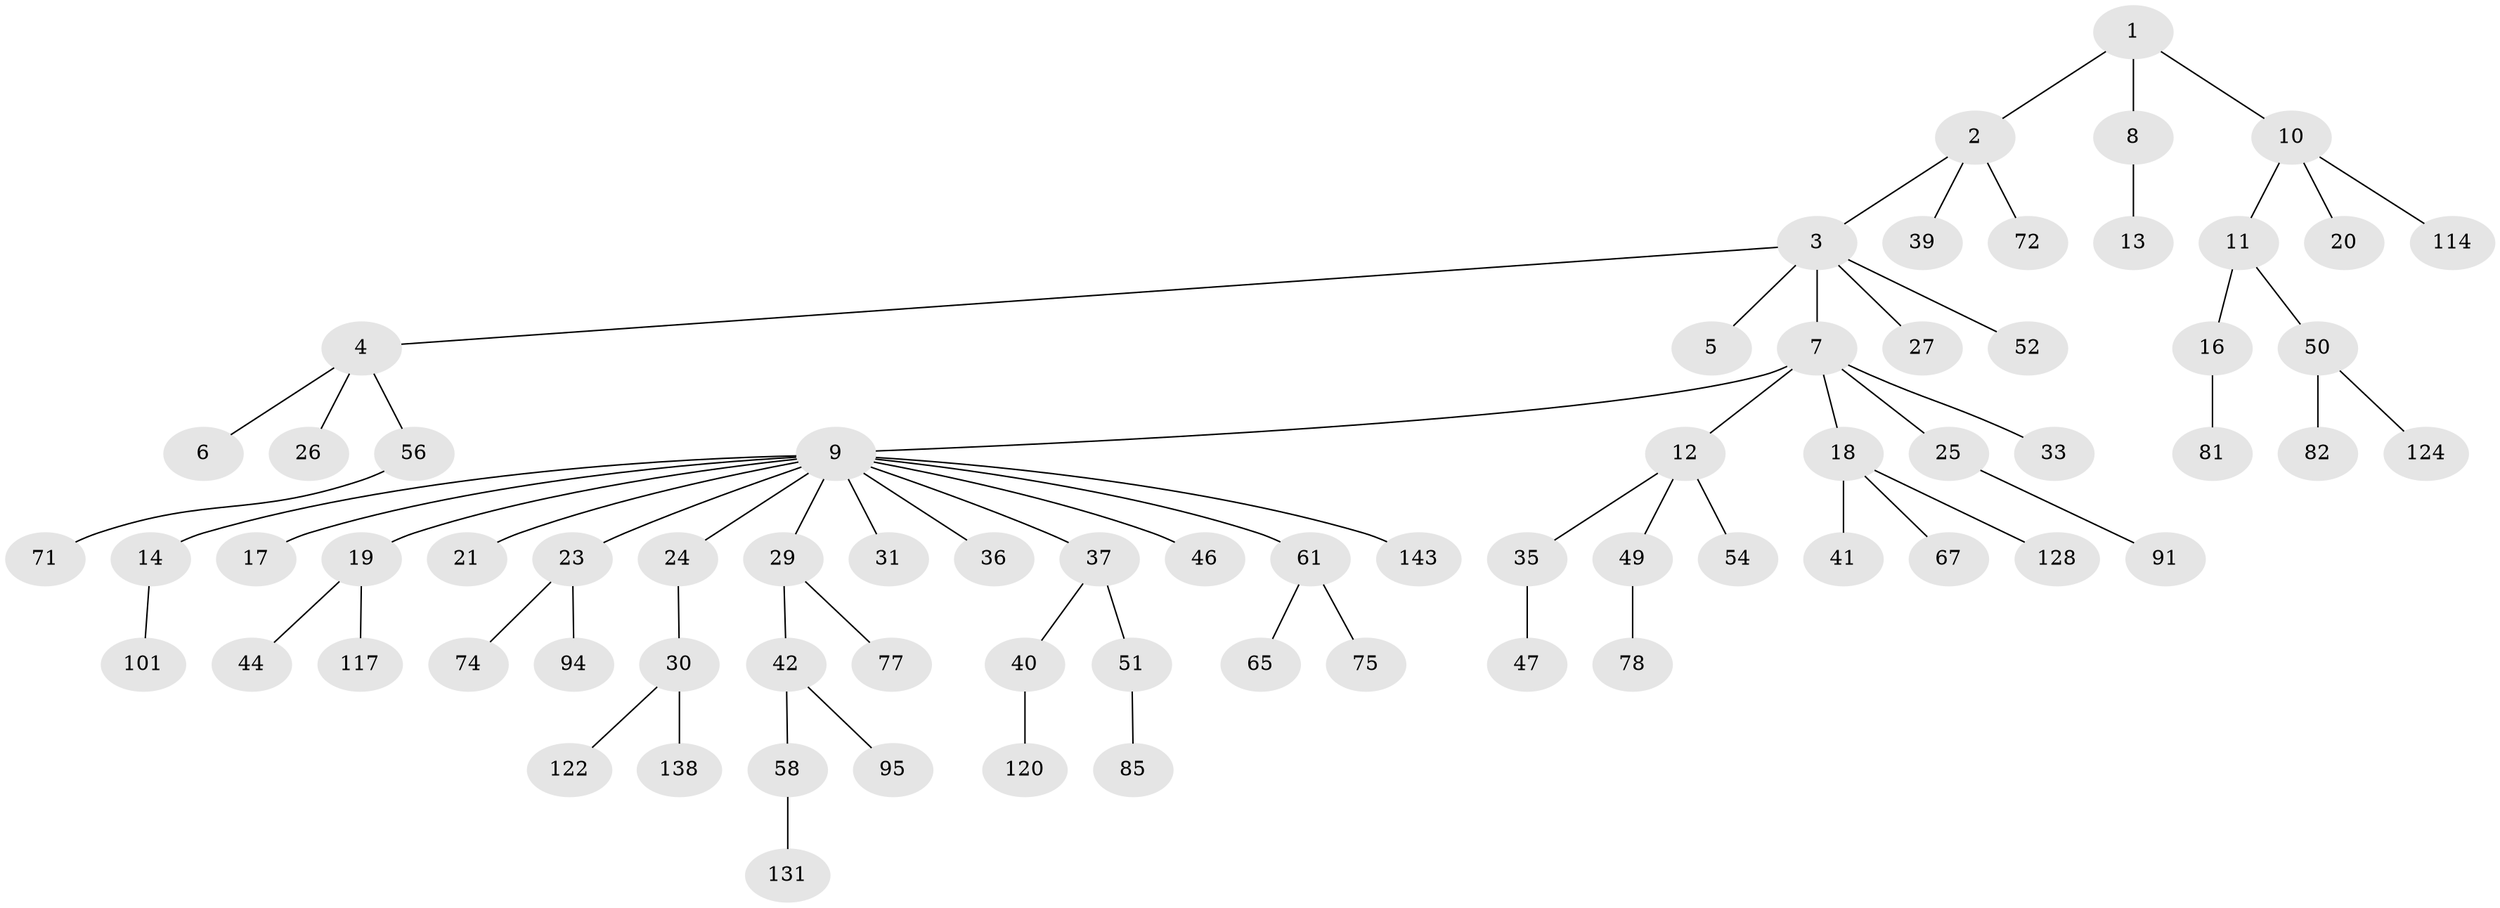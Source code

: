 // original degree distribution, {6: 0.02097902097902098, 4: 0.06993006993006994, 2: 0.27972027972027974, 1: 0.4965034965034965, 11: 0.006993006993006993, 7: 0.006993006993006993, 5: 0.02097902097902098, 3: 0.0979020979020979}
// Generated by graph-tools (version 1.1) at 2025/15/03/09/25 04:15:30]
// undirected, 71 vertices, 70 edges
graph export_dot {
graph [start="1"]
  node [color=gray90,style=filled];
  1 [super="+134+130+127"];
  2;
  3;
  4;
  5 [super="+55"];
  6;
  7;
  8;
  9 [super="+15+22"];
  10;
  11 [super="+129+64+86+80"];
  12;
  13;
  14;
  16;
  17;
  18 [super="+90+32+43"];
  19 [super="+96+45"];
  20 [super="+28"];
  21 [super="+111+137"];
  23 [super="+63+59"];
  24;
  25;
  26;
  27;
  29 [super="+60+70"];
  30 [super="+62+34"];
  31 [super="+38"];
  33;
  35 [super="+98+140"];
  36 [super="+84"];
  37;
  39;
  40;
  41 [super="+100+141"];
  42 [super="+132+48"];
  44 [super="+88+53"];
  46 [super="+121"];
  47;
  49 [super="+89"];
  50 [super="+73"];
  51;
  52;
  54;
  56;
  58 [super="+110"];
  61;
  65 [super="+104"];
  67 [super="+87"];
  71;
  72;
  74;
  75 [super="+119"];
  77 [super="+116"];
  78;
  81;
  82 [super="+102"];
  85;
  91;
  94;
  95 [super="+123+118"];
  101;
  114;
  117;
  120;
  122;
  124;
  128;
  131;
  138;
  143;
  1 -- 2;
  1 -- 8;
  1 -- 10;
  2 -- 3;
  2 -- 39;
  2 -- 72;
  3 -- 4;
  3 -- 5;
  3 -- 7;
  3 -- 27;
  3 -- 52;
  4 -- 6;
  4 -- 26;
  4 -- 56;
  7 -- 9;
  7 -- 12;
  7 -- 18;
  7 -- 25;
  7 -- 33;
  8 -- 13;
  9 -- 14;
  9 -- 19;
  9 -- 21;
  9 -- 23;
  9 -- 29;
  9 -- 36;
  9 -- 37;
  9 -- 143;
  9 -- 17;
  9 -- 24;
  9 -- 61;
  9 -- 46;
  9 -- 31;
  10 -- 11;
  10 -- 20;
  10 -- 114;
  11 -- 16;
  11 -- 50;
  12 -- 35;
  12 -- 49;
  12 -- 54;
  14 -- 101;
  16 -- 81;
  18 -- 41;
  18 -- 67;
  18 -- 128;
  19 -- 44;
  19 -- 117;
  23 -- 74;
  23 -- 94;
  24 -- 30;
  25 -- 91;
  29 -- 42;
  29 -- 77;
  30 -- 122;
  30 -- 138;
  35 -- 47;
  37 -- 40;
  37 -- 51;
  40 -- 120;
  42 -- 58;
  42 -- 95;
  49 -- 78;
  50 -- 82;
  50 -- 124;
  51 -- 85;
  56 -- 71;
  58 -- 131;
  61 -- 65;
  61 -- 75;
}
